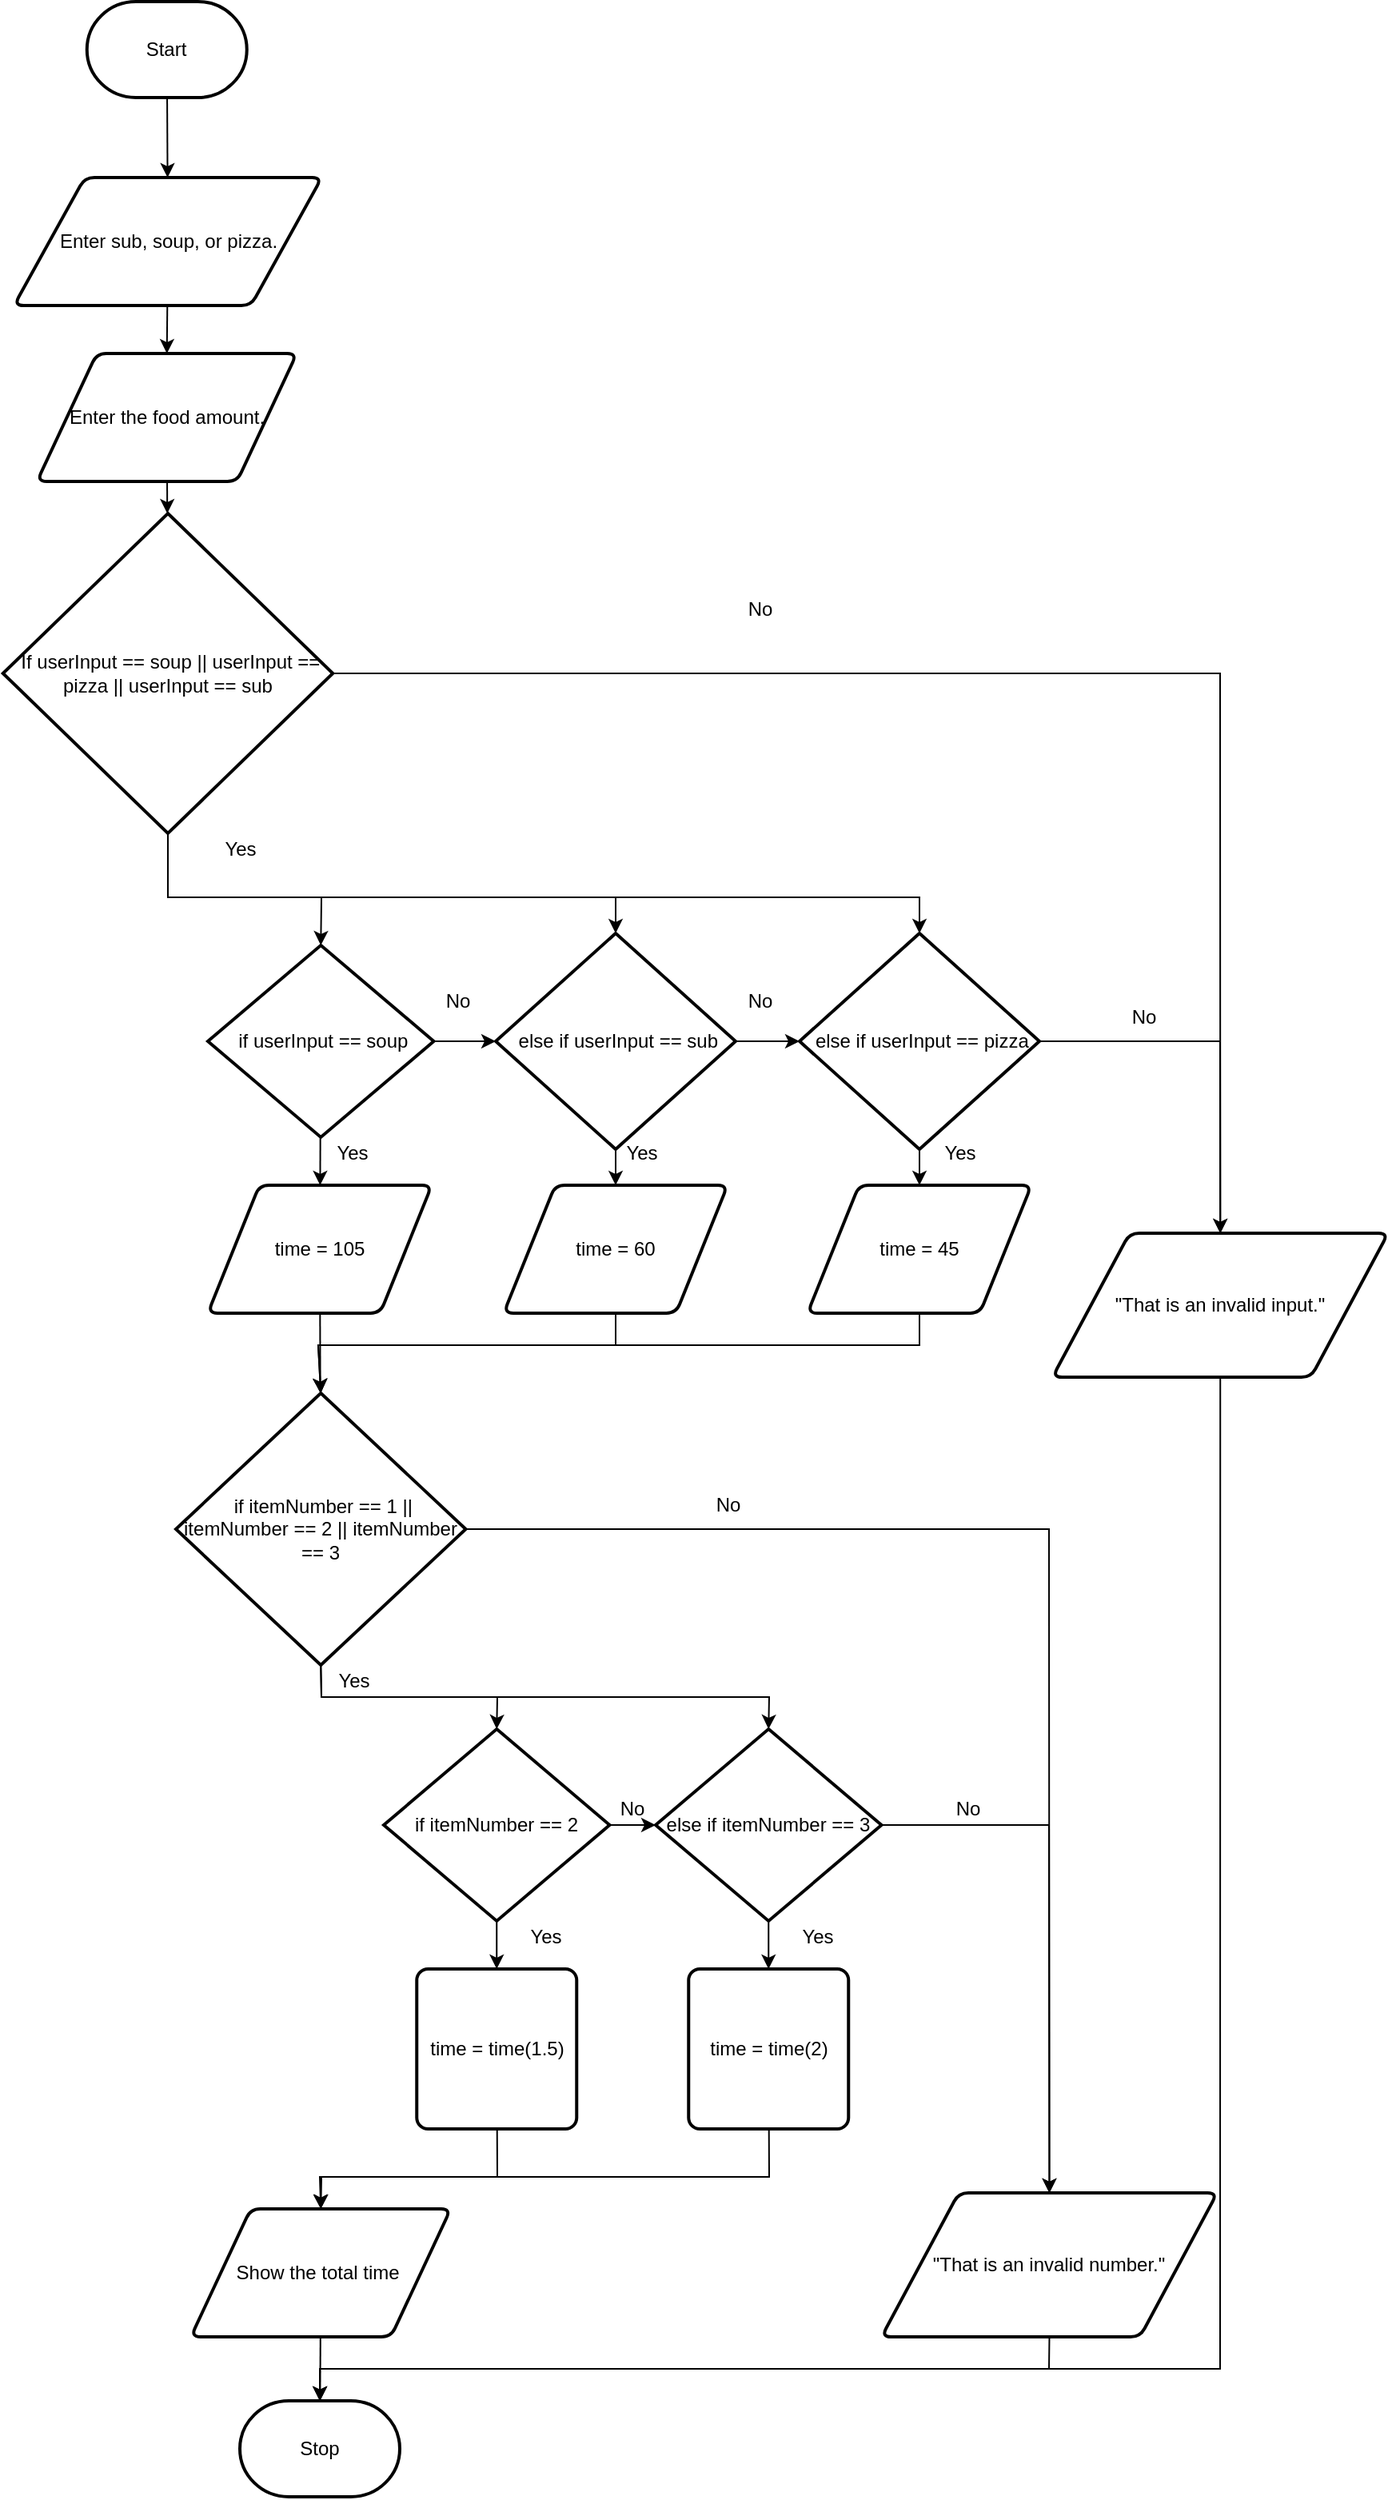 <mxfile>
    <diagram id="a18SnmOMJ-JRTgYQJoR-" name="Page-1">
        <mxGraphModel dx="1086" dy="1861" grid="1" gridSize="10" guides="1" tooltips="1" connect="1" arrows="1" fold="1" page="1" pageScale="1" pageWidth="827" pageHeight="1169" math="0" shadow="0">
            <root>
                <mxCell id="0"/>
                <mxCell id="1" parent="0"/>
                <mxCell id="2" value="" style="edgeStyle=none;rounded=0;html=1;" parent="1" source="3" target="22" edge="1">
                    <mxGeometry relative="1" as="geometry"/>
                </mxCell>
                <mxCell id="3" value="Start" style="strokeWidth=2;html=1;shape=mxgraph.flowchart.terminator;whiteSpace=wrap;" parent="1" vertex="1">
                    <mxGeometry x="334.37" y="-50" width="100" height="60" as="geometry"/>
                </mxCell>
                <mxCell id="4" value="" style="edgeStyle=none;html=1;fontFamily=Helvetica;fontSize=12;fontColor=#F0F0F0;" parent="1" source="5" target="11" edge="1">
                    <mxGeometry relative="1" as="geometry"/>
                </mxCell>
                <mxCell id="5" value="Enter the food amount." style="shape=parallelogram;html=1;strokeWidth=2;perimeter=parallelogramPerimeter;whiteSpace=wrap;rounded=1;arcSize=12;size=0.23;" parent="1" vertex="1">
                    <mxGeometry x="303.12" y="170" width="162.5" height="80" as="geometry"/>
                </mxCell>
                <mxCell id="6" value="Stop" style="strokeWidth=2;html=1;shape=mxgraph.flowchart.terminator;whiteSpace=wrap;" parent="1" vertex="1">
                    <mxGeometry x="430" y="1450" width="100" height="60" as="geometry"/>
                </mxCell>
                <mxCell id="7" style="edgeStyle=none;rounded=0;html=1;entryX=0.5;entryY=0;entryDx=0;entryDy=0;entryPerimeter=0;exitX=0.5;exitY=1;exitDx=0;exitDy=0;exitPerimeter=0;" parent="1" source="11" target="20" edge="1">
                    <mxGeometry relative="1" as="geometry">
                        <Array as="points">
                            <mxPoint x="385" y="510"/>
                            <mxPoint x="481" y="510"/>
                        </Array>
                    </mxGeometry>
                </mxCell>
                <mxCell id="8" style="edgeStyle=none;rounded=0;html=1;entryX=0.5;entryY=0;entryDx=0;entryDy=0;entryPerimeter=0;" parent="1" target="25" edge="1">
                    <mxGeometry relative="1" as="geometry">
                        <mxPoint x="385" y="470" as="sourcePoint"/>
                        <Array as="points">
                            <mxPoint x="385" y="510"/>
                            <mxPoint x="665" y="510"/>
                        </Array>
                    </mxGeometry>
                </mxCell>
                <mxCell id="9" style="edgeStyle=none;rounded=0;html=1;entryX=0.5;entryY=0;entryDx=0;entryDy=0;entryPerimeter=0;" parent="1" target="28" edge="1">
                    <mxGeometry relative="1" as="geometry">
                        <mxPoint x="385" y="470" as="sourcePoint"/>
                        <Array as="points">
                            <mxPoint x="385" y="510"/>
                            <mxPoint x="855" y="510"/>
                        </Array>
                    </mxGeometry>
                </mxCell>
                <mxCell id="10" style="edgeStyle=none;html=1;entryX=0.5;entryY=0;entryDx=0;entryDy=0;rounded=0;" parent="1" source="11" target="52" edge="1">
                    <mxGeometry relative="1" as="geometry">
                        <Array as="points">
                            <mxPoint x="1043" y="370"/>
                        </Array>
                    </mxGeometry>
                </mxCell>
                <mxCell id="11" value="&lt;span id=&quot;docs-internal-guid-6195adaa-7fff-0db7-8f2a-d677f404ffa1&quot;&gt;&lt;span style=&quot;background-color: transparent ; vertical-align: baseline&quot;&gt;&amp;nbsp;If userInput == soup || userInput == pizza || userInput == sub&lt;/span&gt;&lt;/span&gt;" style="strokeWidth=2;html=1;shape=mxgraph.flowchart.decision;whiteSpace=wrap;" parent="1" vertex="1">
                    <mxGeometry x="281.87" y="270" width="206.25" height="200" as="geometry"/>
                </mxCell>
                <mxCell id="12" value="" style="edgeStyle=none;rounded=0;html=1;" parent="1" source="13" target="36" edge="1">
                    <mxGeometry relative="1" as="geometry"/>
                </mxCell>
                <mxCell id="13" value="time = 105" style="shape=parallelogram;html=1;strokeWidth=2;perimeter=parallelogramPerimeter;whiteSpace=wrap;rounded=1;arcSize=12;size=0.23;" parent="1" vertex="1">
                    <mxGeometry x="410" y="690" width="140" height="80" as="geometry"/>
                </mxCell>
                <mxCell id="14" value="" style="edgeStyle=none;rounded=0;html=1;fontFamily=Helvetica;fontSize=12;fontColor=#F0F0F0;startArrow=none;" parent="1" edge="1">
                    <mxGeometry relative="1" as="geometry">
                        <mxPoint x="900" y="331.5" as="sourcePoint"/>
                        <mxPoint x="900" y="331.5" as="targetPoint"/>
                    </mxGeometry>
                </mxCell>
                <mxCell id="15" value="Yes" style="text;html=1;resizable=0;autosize=1;align=center;verticalAlign=middle;points=[];fillColor=none;strokeColor=none;rounded=0;" parent="1" vertex="1">
                    <mxGeometry x="410" y="470" width="40" height="20" as="geometry"/>
                </mxCell>
                <mxCell id="16" value="No" style="text;html=1;resizable=0;autosize=1;align=center;verticalAlign=middle;points=[];fillColor=none;strokeColor=none;rounded=0;" parent="1" vertex="1">
                    <mxGeometry x="740" y="320" width="30" height="20" as="geometry"/>
                </mxCell>
                <mxCell id="17" value="" style="edgeStyle=none;rounded=0;html=1;fontFamily=Helvetica;fontSize=12;fontColor=#F0F0F0;endArrow=none;" parent="1" edge="1">
                    <mxGeometry relative="1" as="geometry">
                        <mxPoint x="870" y="331.5" as="sourcePoint"/>
                        <mxPoint x="870" y="331.5" as="targetPoint"/>
                    </mxGeometry>
                </mxCell>
                <mxCell id="18" value="" style="edgeStyle=none;rounded=0;html=1;" parent="1" source="20" target="25" edge="1">
                    <mxGeometry relative="1" as="geometry"/>
                </mxCell>
                <mxCell id="19" value="" style="edgeStyle=none;rounded=0;html=1;" parent="1" source="20" target="13" edge="1">
                    <mxGeometry relative="1" as="geometry"/>
                </mxCell>
                <mxCell id="20" value="&lt;span id=&quot;docs-internal-guid-6195adaa-7fff-0db7-8f2a-d677f404ffa1&quot;&gt;&lt;span style=&quot;background-color: transparent ; vertical-align: baseline&quot;&gt;&amp;nbsp;if userInput == soup&lt;/span&gt;&lt;/span&gt;" style="strokeWidth=2;html=1;shape=mxgraph.flowchart.decision;whiteSpace=wrap;" parent="1" vertex="1">
                    <mxGeometry x="410" y="540" width="141.25" height="120" as="geometry"/>
                </mxCell>
                <mxCell id="21" style="edgeStyle=none;rounded=0;html=1;entryX=0.5;entryY=0;entryDx=0;entryDy=0;" parent="1" source="22" target="5" edge="1">
                    <mxGeometry relative="1" as="geometry"/>
                </mxCell>
                <mxCell id="22" value="Enter sub, soup, or pizza." style="shape=parallelogram;html=1;strokeWidth=2;perimeter=parallelogramPerimeter;whiteSpace=wrap;rounded=1;arcSize=12;size=0.23;" parent="1" vertex="1">
                    <mxGeometry x="288.75" y="60" width="192.5" height="80" as="geometry"/>
                </mxCell>
                <mxCell id="24" value="" style="edgeStyle=none;rounded=0;html=1;" parent="1" source="25" target="30" edge="1">
                    <mxGeometry relative="1" as="geometry"/>
                </mxCell>
                <mxCell id="66" style="edgeStyle=none;html=1;entryX=0;entryY=0.5;entryDx=0;entryDy=0;entryPerimeter=0;" edge="1" parent="1" source="25" target="28">
                    <mxGeometry relative="1" as="geometry"/>
                </mxCell>
                <mxCell id="25" value="&lt;span id=&quot;docs-internal-guid-6195adaa-7fff-0db7-8f2a-d677f404ffa1&quot;&gt;&lt;span style=&quot;background-color: transparent ; vertical-align: baseline&quot;&gt;&amp;nbsp;else if userInput == sub&lt;/span&gt;&lt;/span&gt;" style="strokeWidth=2;html=1;shape=mxgraph.flowchart.decision;whiteSpace=wrap;" parent="1" vertex="1">
                    <mxGeometry x="590" y="532.5" width="150" height="135" as="geometry"/>
                </mxCell>
                <mxCell id="26" value="" style="edgeStyle=none;rounded=0;html=1;" parent="1" source="28" target="32" edge="1">
                    <mxGeometry relative="1" as="geometry"/>
                </mxCell>
                <mxCell id="27" style="edgeStyle=none;rounded=0;html=1;entryX=0.5;entryY=0;entryDx=0;entryDy=0;exitX=1;exitY=0.5;exitDx=0;exitDy=0;exitPerimeter=0;" parent="1" source="28" target="52" edge="1">
                    <mxGeometry relative="1" as="geometry">
                        <Array as="points">
                            <mxPoint x="1043" y="600"/>
                        </Array>
                    </mxGeometry>
                </mxCell>
                <mxCell id="28" value="&lt;span id=&quot;docs-internal-guid-6195adaa-7fff-0db7-8f2a-d677f404ffa1&quot;&gt;&lt;span style=&quot;background-color: transparent ; vertical-align: baseline&quot;&gt;&amp;nbsp;else if userInput == pizza&lt;/span&gt;&lt;/span&gt;" style="strokeWidth=2;html=1;shape=mxgraph.flowchart.decision;whiteSpace=wrap;" parent="1" vertex="1">
                    <mxGeometry x="780" y="532.5" width="150" height="135" as="geometry"/>
                </mxCell>
                <mxCell id="29" style="edgeStyle=none;rounded=0;html=1;entryX=0.5;entryY=0;entryDx=0;entryDy=0;entryPerimeter=0;" parent="1" source="30" target="36" edge="1">
                    <mxGeometry relative="1" as="geometry">
                        <Array as="points">
                            <mxPoint x="665" y="790"/>
                            <mxPoint x="479" y="790"/>
                        </Array>
                    </mxGeometry>
                </mxCell>
                <mxCell id="30" value="time = 60" style="shape=parallelogram;html=1;strokeWidth=2;perimeter=parallelogramPerimeter;whiteSpace=wrap;rounded=1;arcSize=12;size=0.23;" parent="1" vertex="1">
                    <mxGeometry x="595" y="690" width="140" height="80" as="geometry"/>
                </mxCell>
                <mxCell id="31" style="edgeStyle=none;rounded=0;html=1;entryX=0.5;entryY=0;entryDx=0;entryDy=0;entryPerimeter=0;" parent="1" source="32" target="36" edge="1">
                    <mxGeometry relative="1" as="geometry">
                        <Array as="points">
                            <mxPoint x="855" y="790"/>
                            <mxPoint x="479" y="790"/>
                        </Array>
                    </mxGeometry>
                </mxCell>
                <mxCell id="32" value="time = 45" style="shape=parallelogram;html=1;strokeWidth=2;perimeter=parallelogramPerimeter;whiteSpace=wrap;rounded=1;arcSize=12;size=0.23;" parent="1" vertex="1">
                    <mxGeometry x="785" y="690" width="140" height="80" as="geometry"/>
                </mxCell>
                <mxCell id="33" style="edgeStyle=none;rounded=0;html=1;entryX=0.5;entryY=0;entryDx=0;entryDy=0;entryPerimeter=0;exitX=0.5;exitY=1;exitDx=0;exitDy=0;exitPerimeter=0;" parent="1" source="36" target="39" edge="1">
                    <mxGeometry relative="1" as="geometry">
                        <Array as="points">
                            <mxPoint x="481" y="1010"/>
                            <mxPoint x="591" y="1010"/>
                        </Array>
                    </mxGeometry>
                </mxCell>
                <mxCell id="34" style="edgeStyle=none;rounded=0;html=1;entryX=0.5;entryY=0;entryDx=0;entryDy=0;entryPerimeter=0;exitX=0.5;exitY=1;exitDx=0;exitDy=0;exitPerimeter=0;" parent="1" source="36" target="42" edge="1">
                    <mxGeometry relative="1" as="geometry">
                        <Array as="points">
                            <mxPoint x="481" y="1010"/>
                            <mxPoint x="761" y="1010"/>
                        </Array>
                    </mxGeometry>
                </mxCell>
                <mxCell id="35" style="edgeStyle=none;rounded=0;html=1;entryX=0.5;entryY=0;entryDx=0;entryDy=0;" parent="1" source="36" target="50" edge="1">
                    <mxGeometry relative="1" as="geometry">
                        <Array as="points">
                            <mxPoint x="936" y="905"/>
                        </Array>
                    </mxGeometry>
                </mxCell>
                <mxCell id="36" value="&lt;span id=&quot;docs-internal-guid-6195adaa-7fff-0db7-8f2a-d677f404ffa1&quot;&gt;&lt;span style=&quot;background-color: transparent ; vertical-align: baseline&quot;&gt;&amp;nbsp;if i&lt;/span&gt;&lt;/span&gt;temNumber == 1 || itemNumber == 2 || itemNumber == 3" style="strokeWidth=2;html=1;shape=mxgraph.flowchart.decision;whiteSpace=wrap;" parent="1" vertex="1">
                    <mxGeometry x="390" y="820" width="181.25" height="170" as="geometry"/>
                </mxCell>
                <mxCell id="37" value="" style="edgeStyle=none;rounded=0;html=1;" parent="1" source="39" target="42" edge="1">
                    <mxGeometry relative="1" as="geometry"/>
                </mxCell>
                <mxCell id="38" value="" style="edgeStyle=none;rounded=0;html=1;" parent="1" source="39" target="44" edge="1">
                    <mxGeometry relative="1" as="geometry"/>
                </mxCell>
                <mxCell id="39" value="&lt;span id=&quot;docs-internal-guid-6195adaa-7fff-0db7-8f2a-d677f404ffa1&quot;&gt;&lt;span style=&quot;background-color: transparent ; vertical-align: baseline&quot;&gt;if itemNumber == 2&lt;/span&gt;&lt;/span&gt;" style="strokeWidth=2;html=1;shape=mxgraph.flowchart.decision;whiteSpace=wrap;" parent="1" vertex="1">
                    <mxGeometry x="520" y="1030" width="141.25" height="120" as="geometry"/>
                </mxCell>
                <mxCell id="40" value="" style="edgeStyle=none;rounded=0;html=1;" parent="1" source="42" target="46" edge="1">
                    <mxGeometry relative="1" as="geometry"/>
                </mxCell>
                <mxCell id="41" style="edgeStyle=none;html=1;entryX=0.5;entryY=0;entryDx=0;entryDy=0;exitX=1;exitY=0.5;exitDx=0;exitDy=0;exitPerimeter=0;rounded=0;" parent="1" source="42" target="50" edge="1">
                    <mxGeometry relative="1" as="geometry">
                        <Array as="points">
                            <mxPoint x="936" y="1090"/>
                        </Array>
                    </mxGeometry>
                </mxCell>
                <mxCell id="42" value="&lt;span id=&quot;docs-internal-guid-6195adaa-7fff-0db7-8f2a-d677f404ffa1&quot;&gt;&lt;span style=&quot;background-color: transparent ; vertical-align: baseline&quot;&gt;else if itemNumber == 3&lt;/span&gt;&lt;/span&gt;" style="strokeWidth=2;html=1;shape=mxgraph.flowchart.decision;whiteSpace=wrap;" parent="1" vertex="1">
                    <mxGeometry x="690" y="1030" width="141.25" height="120" as="geometry"/>
                </mxCell>
                <mxCell id="43" style="edgeStyle=none;rounded=0;html=1;entryX=0.5;entryY=0;entryDx=0;entryDy=0;" parent="1" source="44" target="48" edge="1">
                    <mxGeometry relative="1" as="geometry">
                        <Array as="points">
                            <mxPoint x="591" y="1310"/>
                            <mxPoint x="480" y="1310"/>
                        </Array>
                    </mxGeometry>
                </mxCell>
                <mxCell id="44" value="time = time(1.5)" style="rounded=1;whiteSpace=wrap;html=1;absoluteArcSize=1;arcSize=14;strokeWidth=2;" parent="1" vertex="1">
                    <mxGeometry x="540.63" y="1180" width="100" height="100" as="geometry"/>
                </mxCell>
                <mxCell id="45" style="edgeStyle=none;rounded=0;html=1;entryX=0.5;entryY=0;entryDx=0;entryDy=0;" parent="1" source="46" target="48" edge="1">
                    <mxGeometry relative="1" as="geometry">
                        <Array as="points">
                            <mxPoint x="761" y="1310"/>
                            <mxPoint x="481" y="1310"/>
                        </Array>
                    </mxGeometry>
                </mxCell>
                <mxCell id="46" value="time = time(2)" style="rounded=1;whiteSpace=wrap;html=1;absoluteArcSize=1;arcSize=14;strokeWidth=2;" parent="1" vertex="1">
                    <mxGeometry x="710.63" y="1180" width="100" height="100" as="geometry"/>
                </mxCell>
                <mxCell id="47" value="" style="edgeStyle=none;rounded=0;html=1;" parent="1" source="48" target="6" edge="1">
                    <mxGeometry relative="1" as="geometry"/>
                </mxCell>
                <mxCell id="48" value="Show the total time&amp;nbsp;" style="shape=parallelogram;html=1;strokeWidth=2;perimeter=parallelogramPerimeter;whiteSpace=wrap;rounded=1;arcSize=12;size=0.23;" parent="1" vertex="1">
                    <mxGeometry x="399.38" y="1330" width="162.5" height="80" as="geometry"/>
                </mxCell>
                <mxCell id="49" style="edgeStyle=none;rounded=0;html=1;entryX=0.5;entryY=0;entryDx=0;entryDy=0;entryPerimeter=0;exitX=0.5;exitY=1;exitDx=0;exitDy=0;" parent="1" source="50" target="6" edge="1">
                    <mxGeometry relative="1" as="geometry">
                        <Array as="points">
                            <mxPoint x="936" y="1430"/>
                            <mxPoint x="480" y="1430"/>
                        </Array>
                    </mxGeometry>
                </mxCell>
                <mxCell id="50" value="&quot;That is an invalid number.&quot;" style="shape=parallelogram;html=1;strokeWidth=2;perimeter=parallelogramPerimeter;whiteSpace=wrap;rounded=1;arcSize=12;size=0.23;" parent="1" vertex="1">
                    <mxGeometry x="831.25" y="1320" width="210" height="90" as="geometry"/>
                </mxCell>
                <mxCell id="51" style="edgeStyle=none;rounded=0;html=1;" parent="1" source="52" edge="1">
                    <mxGeometry relative="1" as="geometry">
                        <mxPoint x="480" y="1450" as="targetPoint"/>
                        <Array as="points">
                            <mxPoint x="1043" y="1430"/>
                            <mxPoint x="480" y="1430"/>
                        </Array>
                    </mxGeometry>
                </mxCell>
                <mxCell id="52" value="&quot;That is an invalid input.&quot;" style="shape=parallelogram;html=1;strokeWidth=2;perimeter=parallelogramPerimeter;whiteSpace=wrap;rounded=1;arcSize=12;size=0.23;" parent="1" vertex="1">
                    <mxGeometry x="938.13" y="720" width="210" height="90" as="geometry"/>
                </mxCell>
                <mxCell id="53" value="Yes" style="text;html=1;resizable=0;autosize=1;align=center;verticalAlign=middle;points=[];fillColor=none;strokeColor=none;rounded=0;" parent="1" vertex="1">
                    <mxGeometry x="480" y="660" width="40" height="20" as="geometry"/>
                </mxCell>
                <mxCell id="54" value="Yes" style="text;html=1;resizable=0;autosize=1;align=center;verticalAlign=middle;points=[];fillColor=none;strokeColor=none;rounded=0;" parent="1" vertex="1">
                    <mxGeometry x="661.25" y="660" width="40" height="20" as="geometry"/>
                </mxCell>
                <mxCell id="55" value="Yes" style="text;html=1;resizable=0;autosize=1;align=center;verticalAlign=middle;points=[];fillColor=none;strokeColor=none;rounded=0;" parent="1" vertex="1">
                    <mxGeometry x="860" y="660" width="40" height="20" as="geometry"/>
                </mxCell>
                <mxCell id="56" value="No" style="text;html=1;resizable=0;autosize=1;align=center;verticalAlign=middle;points=[];fillColor=none;strokeColor=none;rounded=0;" parent="1" vertex="1">
                    <mxGeometry x="551.25" y="565" width="30" height="20" as="geometry"/>
                </mxCell>
                <mxCell id="57" value="No" style="text;html=1;resizable=0;autosize=1;align=center;verticalAlign=middle;points=[];fillColor=none;strokeColor=none;rounded=0;" parent="1" vertex="1">
                    <mxGeometry x="740" y="565" width="30" height="20" as="geometry"/>
                </mxCell>
                <mxCell id="58" value="" style="edgeStyle=none;rounded=0;html=1;endArrow=none;" parent="1" source="25" target="57" edge="1">
                    <mxGeometry relative="1" as="geometry">
                        <mxPoint x="740" y="600" as="sourcePoint"/>
                        <mxPoint x="780" y="600" as="targetPoint"/>
                    </mxGeometry>
                </mxCell>
                <mxCell id="59" value="No" style="text;html=1;resizable=0;autosize=1;align=center;verticalAlign=middle;points=[];fillColor=none;strokeColor=none;rounded=0;" parent="1" vertex="1">
                    <mxGeometry x="720" y="880" width="30" height="20" as="geometry"/>
                </mxCell>
                <mxCell id="60" value="Yes" style="text;html=1;resizable=0;autosize=1;align=center;verticalAlign=middle;points=[];fillColor=none;strokeColor=none;rounded=0;" parent="1" vertex="1">
                    <mxGeometry x="481.25" y="990" width="40" height="20" as="geometry"/>
                </mxCell>
                <mxCell id="61" value="Yes" style="text;html=1;resizable=0;autosize=1;align=center;verticalAlign=middle;points=[];rounded=0;" parent="1" vertex="1">
                    <mxGeometry x="600.63" y="1150" width="40" height="20" as="geometry"/>
                </mxCell>
                <mxCell id="62" value="Yes" style="text;html=1;resizable=0;autosize=1;align=center;verticalAlign=middle;points=[];fillColor=none;strokeColor=none;rounded=0;" parent="1" vertex="1">
                    <mxGeometry x="770.63" y="1150" width="40" height="20" as="geometry"/>
                </mxCell>
                <mxCell id="63" value="No" style="text;html=1;resizable=0;autosize=1;align=center;verticalAlign=middle;points=[];fillColor=none;strokeColor=none;rounded=0;" parent="1" vertex="1">
                    <mxGeometry x="660" y="1070" width="30" height="20" as="geometry"/>
                </mxCell>
                <mxCell id="64" value="No" style="text;html=1;resizable=0;autosize=1;align=center;verticalAlign=middle;points=[];fillColor=none;strokeColor=none;rounded=0;" parent="1" vertex="1">
                    <mxGeometry x="980" y="575" width="30" height="20" as="geometry"/>
                </mxCell>
                <mxCell id="65" value="No" style="text;html=1;resizable=0;autosize=1;align=center;verticalAlign=middle;points=[];fillColor=none;strokeColor=none;rounded=0;" parent="1" vertex="1">
                    <mxGeometry x="870" y="1070" width="30" height="20" as="geometry"/>
                </mxCell>
            </root>
        </mxGraphModel>
    </diagram>
</mxfile>
